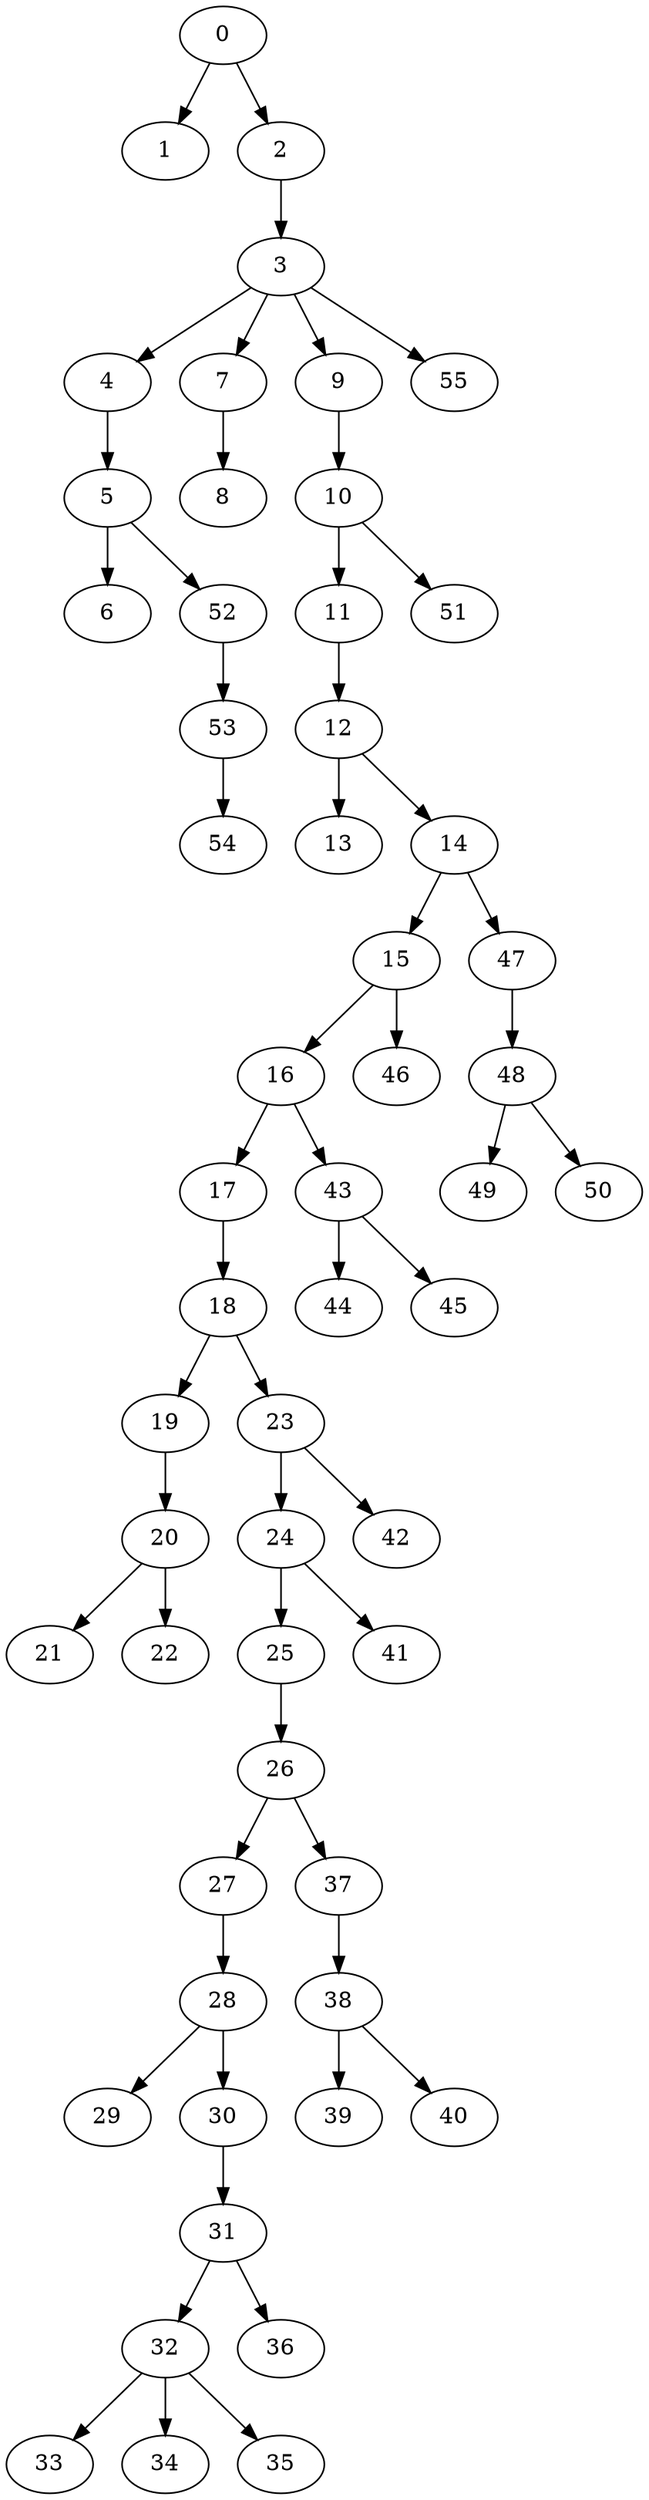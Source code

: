 digraph dt {
0 -> { 1 }
0 -> { 2 }
2 -> { 3 }
3 -> { 4 }
4 -> { 5 }
5 -> { 6 }
5 -> { 52 }
52 -> { 53 }
53 -> { 54 }
3 -> { 7 }
7 -> { 8 }
3 -> { 9 }
9 -> { 10 }
10 -> { 11 }
11 -> { 12 }
12 -> { 13 }
12 -> { 14 }
14 -> { 15 }
15 -> { 16 }
16 -> { 17 }
17 -> { 18 }
18 -> { 19 }
19 -> { 20 }
20 -> { 21 }
20 -> { 22 }
18 -> { 23 }
23 -> { 24 }
24 -> { 25 }
25 -> { 26 }
26 -> { 27 }
27 -> { 28 }
28 -> { 29 }
28 -> { 30 }
30 -> { 31 }
31 -> { 32 }
32 -> { 33 }
32 -> { 34 }
32 -> { 35 }
31 -> { 36 }
26 -> { 37 }
37 -> { 38 }
38 -> { 39 }
38 -> { 40 }
24 -> { 41 }
23 -> { 42 }
16 -> { 43 }
43 -> { 44 }
43 -> { 45 }
15 -> { 46 }
14 -> { 47 }
47 -> { 48 }
48 -> { 49 }
48 -> { 50 }
10 -> { 51 }
3 -> { 55 }
}

